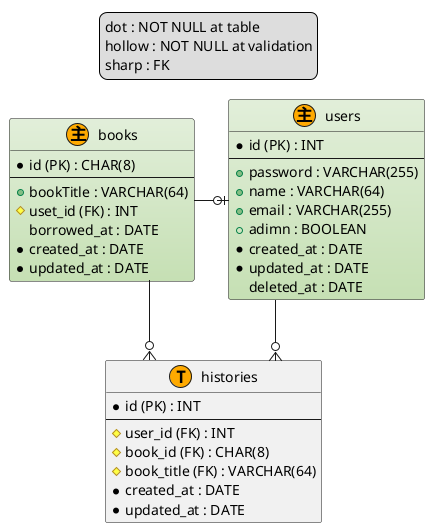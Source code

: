@startuml Library

!define MAIN_ENTITY #E2EFDA-C6E0B4
!define MASTER_MARK_COLOR AAFFAA
!define TRANSACTION_MARK_COLOR FFAA00

skinparam linetype ortho

legend top
  dot : NOT NULL at table
  hollow : NOT NULL at validation
  sharp : FK
end legend

entity users <<主,TRANSACTION_MARK_COLOR>> MAIN_ENTITY {
  * id (PK) : INT  
  --
  + password : VARCHAR(255)
  + name : VARCHAR(64)
  + email : VARCHAR(255)
  + adimn : BOOLEAN
  * created_at : DATE
  * updated_at : DATE
  deleted_at : DATE
}

entity books <<主,TRANSACTION_MARK_COLOR>> MAIN_ENTITY {
  * id (PK) : CHAR(8)
  --
  + bookTitle : VARCHAR(64)
  # uset_id (FK) : INT
  borrowed_at : DATE
  * created_at : DATE
  * updated_at : DATE
}

entity histories <<T,TRANSACTION_MARK_COLOR>>{
  * id (PK) : INT
  --
  # user_id (FK) : INT
  # book_id (FK) : CHAR(8)
  # book_title (FK) : VARCHAR(64)
  * created_at : DATE
  * updated_at : DATE
}

users -d-o{ histories
books -o{ histories
books -o| users

@enduml